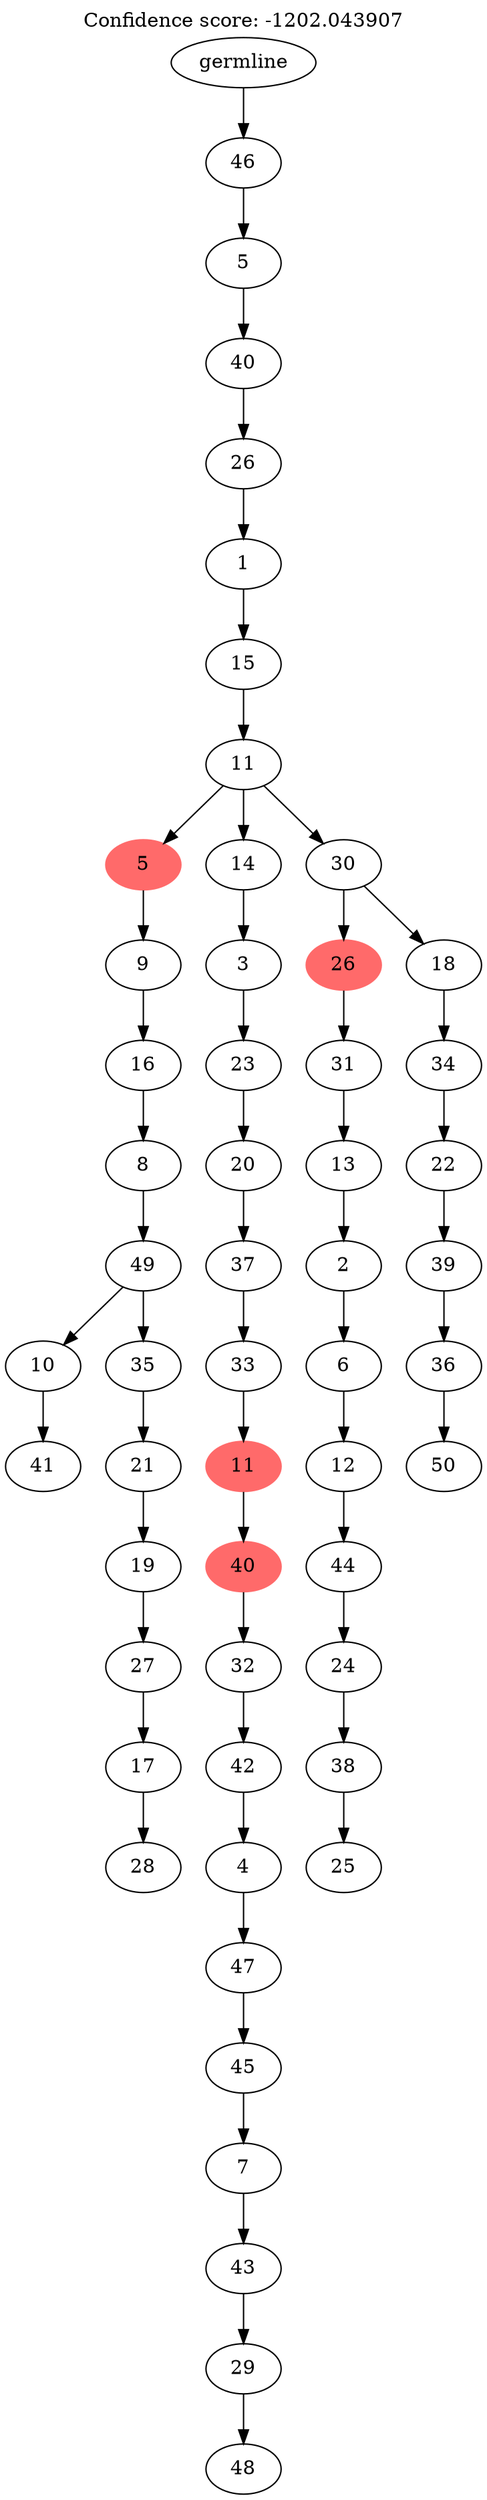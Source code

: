 digraph g {
	"53" -> "54";
	"54" [label="41"];
	"51" -> "52";
	"52" [label="28"];
	"50" -> "51";
	"51" [label="17"];
	"49" -> "50";
	"50" [label="27"];
	"48" -> "49";
	"49" [label="19"];
	"47" -> "48";
	"48" [label="21"];
	"46" -> "47";
	"47" [label="35"];
	"46" -> "53";
	"53" [label="10"];
	"45" -> "46";
	"46" [label="49"];
	"44" -> "45";
	"45" [label="8"];
	"43" -> "44";
	"44" [label="16"];
	"42" -> "43";
	"43" [label="9"];
	"40" -> "41";
	"41" [label="48"];
	"39" -> "40";
	"40" [label="29"];
	"38" -> "39";
	"39" [label="43"];
	"37" -> "38";
	"38" [label="7"];
	"36" -> "37";
	"37" [label="45"];
	"35" -> "36";
	"36" [label="47"];
	"34" -> "35";
	"35" [label="4"];
	"33" -> "34";
	"34" [label="42"];
	"32" -> "33";
	"33" [label="32"];
	"31" -> "32";
	"32" [color=indianred1, style=filled, label="40"];
	"30" -> "31";
	"31" [color=indianred1, style=filled, label="11"];
	"29" -> "30";
	"30" [label="33"];
	"28" -> "29";
	"29" [label="37"];
	"27" -> "28";
	"28" [label="20"];
	"26" -> "27";
	"27" [label="23"];
	"25" -> "26";
	"26" [label="3"];
	"23" -> "24";
	"24" [label="25"];
	"22" -> "23";
	"23" [label="38"];
	"21" -> "22";
	"22" [label="24"];
	"20" -> "21";
	"21" [label="44"];
	"19" -> "20";
	"20" [label="12"];
	"18" -> "19";
	"19" [label="6"];
	"17" -> "18";
	"18" [label="2"];
	"16" -> "17";
	"17" [label="13"];
	"15" -> "16";
	"16" [label="31"];
	"13" -> "14";
	"14" [label="50"];
	"12" -> "13";
	"13" [label="36"];
	"11" -> "12";
	"12" [label="39"];
	"10" -> "11";
	"11" [label="22"];
	"9" -> "10";
	"10" [label="34"];
	"8" -> "9";
	"9" [label="18"];
	"8" -> "15";
	"15" [color=indianred1, style=filled, label="26"];
	"7" -> "8";
	"8" [label="30"];
	"7" -> "25";
	"25" [label="14"];
	"7" -> "42";
	"42" [color=indianred1, style=filled, label="5"];
	"6" -> "7";
	"7" [label="11"];
	"5" -> "6";
	"6" [label="15"];
	"4" -> "5";
	"5" [label="1"];
	"3" -> "4";
	"4" [label="26"];
	"2" -> "3";
	"3" [label="40"];
	"1" -> "2";
	"2" [label="5"];
	"0" -> "1";
	"1" [label="46"];
	"0" [label="germline"];
	labelloc="t";
	label="Confidence score: -1202.043907";
}
